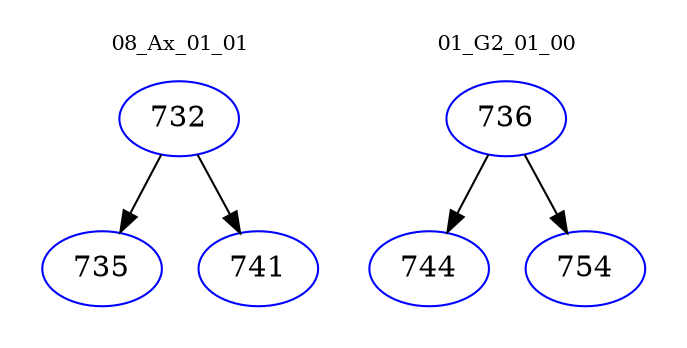 digraph{
subgraph cluster_0 {
color = white
label = "08_Ax_01_01";
fontsize=10;
T0_732 [label="732", color="blue"]
T0_732 -> T0_735 [color="black"]
T0_735 [label="735", color="blue"]
T0_732 -> T0_741 [color="black"]
T0_741 [label="741", color="blue"]
}
subgraph cluster_1 {
color = white
label = "01_G2_01_00";
fontsize=10;
T1_736 [label="736", color="blue"]
T1_736 -> T1_744 [color="black"]
T1_744 [label="744", color="blue"]
T1_736 -> T1_754 [color="black"]
T1_754 [label="754", color="blue"]
}
}
